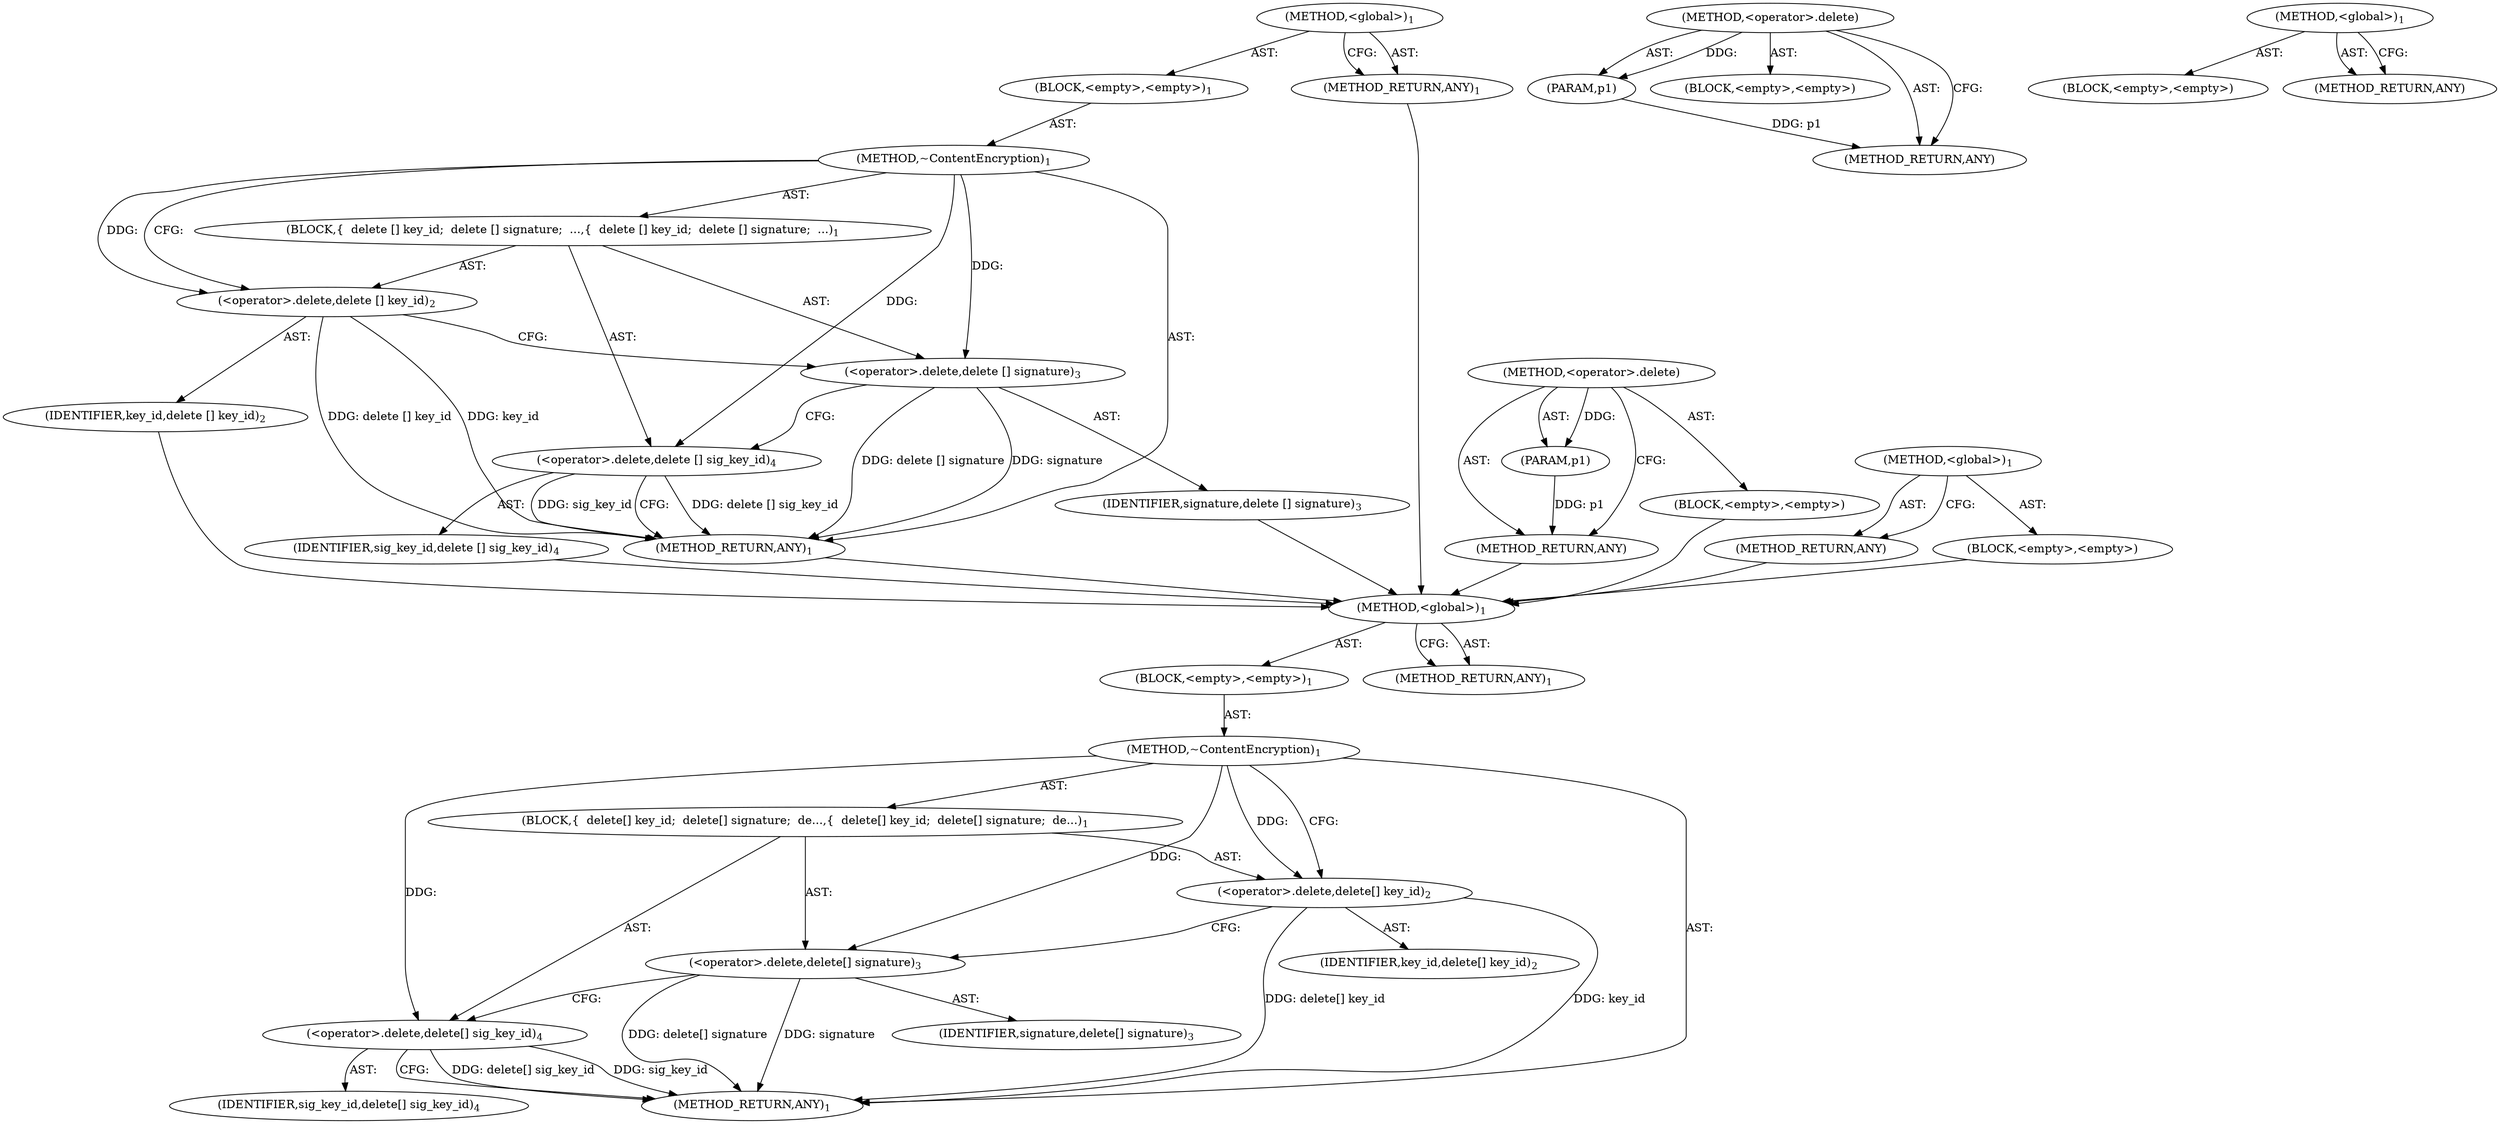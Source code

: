 digraph "&lt;global&gt;" {
vulnerable_6 [label=<(METHOD,&lt;global&gt;)<SUB>1</SUB>>];
vulnerable_7 [label=<(BLOCK,&lt;empty&gt;,&lt;empty&gt;)<SUB>1</SUB>>];
vulnerable_8 [label=<(METHOD,~ContentEncryption)<SUB>1</SUB>>];
vulnerable_9 [label=<(BLOCK,{
  delete [] key_id;
  delete [] signature;
  ...,{
  delete [] key_id;
  delete [] signature;
  ...)<SUB>1</SUB>>];
vulnerable_10 [label=<(&lt;operator&gt;.delete,delete [] key_id)<SUB>2</SUB>>];
vulnerable_11 [label=<(IDENTIFIER,key_id,delete [] key_id)<SUB>2</SUB>>];
vulnerable_12 [label=<(&lt;operator&gt;.delete,delete [] signature)<SUB>3</SUB>>];
vulnerable_13 [label=<(IDENTIFIER,signature,delete [] signature)<SUB>3</SUB>>];
vulnerable_14 [label=<(&lt;operator&gt;.delete,delete [] sig_key_id)<SUB>4</SUB>>];
vulnerable_15 [label=<(IDENTIFIER,sig_key_id,delete [] sig_key_id)<SUB>4</SUB>>];
vulnerable_16 [label=<(METHOD_RETURN,ANY)<SUB>1</SUB>>];
vulnerable_18 [label=<(METHOD_RETURN,ANY)<SUB>1</SUB>>];
vulnerable_31 [label=<(METHOD,&lt;operator&gt;.delete)>];
vulnerable_32 [label=<(PARAM,p1)>];
vulnerable_33 [label=<(BLOCK,&lt;empty&gt;,&lt;empty&gt;)>];
vulnerable_34 [label=<(METHOD_RETURN,ANY)>];
vulnerable_25 [label=<(METHOD,&lt;global&gt;)<SUB>1</SUB>>];
vulnerable_26 [label=<(BLOCK,&lt;empty&gt;,&lt;empty&gt;)>];
vulnerable_27 [label=<(METHOD_RETURN,ANY)>];
fixed_6 [label=<(METHOD,&lt;global&gt;)<SUB>1</SUB>>];
fixed_7 [label=<(BLOCK,&lt;empty&gt;,&lt;empty&gt;)<SUB>1</SUB>>];
fixed_8 [label=<(METHOD,~ContentEncryption)<SUB>1</SUB>>];
fixed_9 [label=<(BLOCK,{
  delete[] key_id;
  delete[] signature;
  de...,{
  delete[] key_id;
  delete[] signature;
  de...)<SUB>1</SUB>>];
fixed_10 [label=<(&lt;operator&gt;.delete,delete[] key_id)<SUB>2</SUB>>];
fixed_11 [label=<(IDENTIFIER,key_id,delete[] key_id)<SUB>2</SUB>>];
fixed_12 [label=<(&lt;operator&gt;.delete,delete[] signature)<SUB>3</SUB>>];
fixed_13 [label=<(IDENTIFIER,signature,delete[] signature)<SUB>3</SUB>>];
fixed_14 [label=<(&lt;operator&gt;.delete,delete[] sig_key_id)<SUB>4</SUB>>];
fixed_15 [label=<(IDENTIFIER,sig_key_id,delete[] sig_key_id)<SUB>4</SUB>>];
fixed_16 [label=<(METHOD_RETURN,ANY)<SUB>1</SUB>>];
fixed_18 [label=<(METHOD_RETURN,ANY)<SUB>1</SUB>>];
fixed_31 [label=<(METHOD,&lt;operator&gt;.delete)>];
fixed_32 [label=<(PARAM,p1)>];
fixed_33 [label=<(BLOCK,&lt;empty&gt;,&lt;empty&gt;)>];
fixed_34 [label=<(METHOD_RETURN,ANY)>];
fixed_25 [label=<(METHOD,&lt;global&gt;)<SUB>1</SUB>>];
fixed_26 [label=<(BLOCK,&lt;empty&gt;,&lt;empty&gt;)>];
fixed_27 [label=<(METHOD_RETURN,ANY)>];
vulnerable_6 -> vulnerable_7  [key=0, label="AST: "];
vulnerable_6 -> vulnerable_18  [key=0, label="AST: "];
vulnerable_6 -> vulnerable_18  [key=1, label="CFG: "];
vulnerable_7 -> vulnerable_8  [key=0, label="AST: "];
vulnerable_8 -> vulnerable_9  [key=0, label="AST: "];
vulnerable_8 -> vulnerable_16  [key=0, label="AST: "];
vulnerable_8 -> vulnerable_10  [key=0, label="CFG: "];
vulnerable_8 -> vulnerable_10  [key=1, label="DDG: "];
vulnerable_8 -> vulnerable_12  [key=0, label="DDG: "];
vulnerable_8 -> vulnerable_14  [key=0, label="DDG: "];
vulnerable_9 -> vulnerable_10  [key=0, label="AST: "];
vulnerable_9 -> vulnerable_12  [key=0, label="AST: "];
vulnerable_9 -> vulnerable_14  [key=0, label="AST: "];
vulnerable_10 -> vulnerable_11  [key=0, label="AST: "];
vulnerable_10 -> vulnerable_12  [key=0, label="CFG: "];
vulnerable_10 -> vulnerable_16  [key=0, label="DDG: delete [] key_id"];
vulnerable_10 -> vulnerable_16  [key=1, label="DDG: key_id"];
vulnerable_11 -> fixed_6  [key=0];
vulnerable_12 -> vulnerable_13  [key=0, label="AST: "];
vulnerable_12 -> vulnerable_14  [key=0, label="CFG: "];
vulnerable_12 -> vulnerable_16  [key=0, label="DDG: delete [] signature"];
vulnerable_12 -> vulnerable_16  [key=1, label="DDG: signature"];
vulnerable_13 -> fixed_6  [key=0];
vulnerable_14 -> vulnerable_15  [key=0, label="AST: "];
vulnerable_14 -> vulnerable_16  [key=0, label="CFG: "];
vulnerable_14 -> vulnerable_16  [key=1, label="DDG: delete [] sig_key_id"];
vulnerable_14 -> vulnerable_16  [key=2, label="DDG: sig_key_id"];
vulnerable_15 -> fixed_6  [key=0];
vulnerable_16 -> fixed_6  [key=0];
vulnerable_18 -> fixed_6  [key=0];
vulnerable_31 -> vulnerable_32  [key=0, label="AST: "];
vulnerable_31 -> vulnerable_32  [key=1, label="DDG: "];
vulnerable_31 -> vulnerable_33  [key=0, label="AST: "];
vulnerable_31 -> vulnerable_34  [key=0, label="AST: "];
vulnerable_31 -> vulnerable_34  [key=1, label="CFG: "];
vulnerable_32 -> vulnerable_34  [key=0, label="DDG: p1"];
vulnerable_33 -> fixed_6  [key=0];
vulnerable_34 -> fixed_6  [key=0];
vulnerable_25 -> vulnerable_26  [key=0, label="AST: "];
vulnerable_25 -> vulnerable_27  [key=0, label="AST: "];
vulnerable_25 -> vulnerable_27  [key=1, label="CFG: "];
vulnerable_26 -> fixed_6  [key=0];
vulnerable_27 -> fixed_6  [key=0];
fixed_6 -> fixed_7  [key=0, label="AST: "];
fixed_6 -> fixed_18  [key=0, label="AST: "];
fixed_6 -> fixed_18  [key=1, label="CFG: "];
fixed_7 -> fixed_8  [key=0, label="AST: "];
fixed_8 -> fixed_9  [key=0, label="AST: "];
fixed_8 -> fixed_16  [key=0, label="AST: "];
fixed_8 -> fixed_10  [key=0, label="CFG: "];
fixed_8 -> fixed_10  [key=1, label="DDG: "];
fixed_8 -> fixed_12  [key=0, label="DDG: "];
fixed_8 -> fixed_14  [key=0, label="DDG: "];
fixed_9 -> fixed_10  [key=0, label="AST: "];
fixed_9 -> fixed_12  [key=0, label="AST: "];
fixed_9 -> fixed_14  [key=0, label="AST: "];
fixed_10 -> fixed_11  [key=0, label="AST: "];
fixed_10 -> fixed_12  [key=0, label="CFG: "];
fixed_10 -> fixed_16  [key=0, label="DDG: delete[] key_id"];
fixed_10 -> fixed_16  [key=1, label="DDG: key_id"];
fixed_12 -> fixed_13  [key=0, label="AST: "];
fixed_12 -> fixed_14  [key=0, label="CFG: "];
fixed_12 -> fixed_16  [key=0, label="DDG: delete[] signature"];
fixed_12 -> fixed_16  [key=1, label="DDG: signature"];
fixed_14 -> fixed_15  [key=0, label="AST: "];
fixed_14 -> fixed_16  [key=0, label="CFG: "];
fixed_14 -> fixed_16  [key=1, label="DDG: delete[] sig_key_id"];
fixed_14 -> fixed_16  [key=2, label="DDG: sig_key_id"];
fixed_31 -> fixed_32  [key=0, label="AST: "];
fixed_31 -> fixed_32  [key=1, label="DDG: "];
fixed_31 -> fixed_33  [key=0, label="AST: "];
fixed_31 -> fixed_34  [key=0, label="AST: "];
fixed_31 -> fixed_34  [key=1, label="CFG: "];
fixed_32 -> fixed_34  [key=0, label="DDG: p1"];
fixed_25 -> fixed_26  [key=0, label="AST: "];
fixed_25 -> fixed_27  [key=0, label="AST: "];
fixed_25 -> fixed_27  [key=1, label="CFG: "];
}
